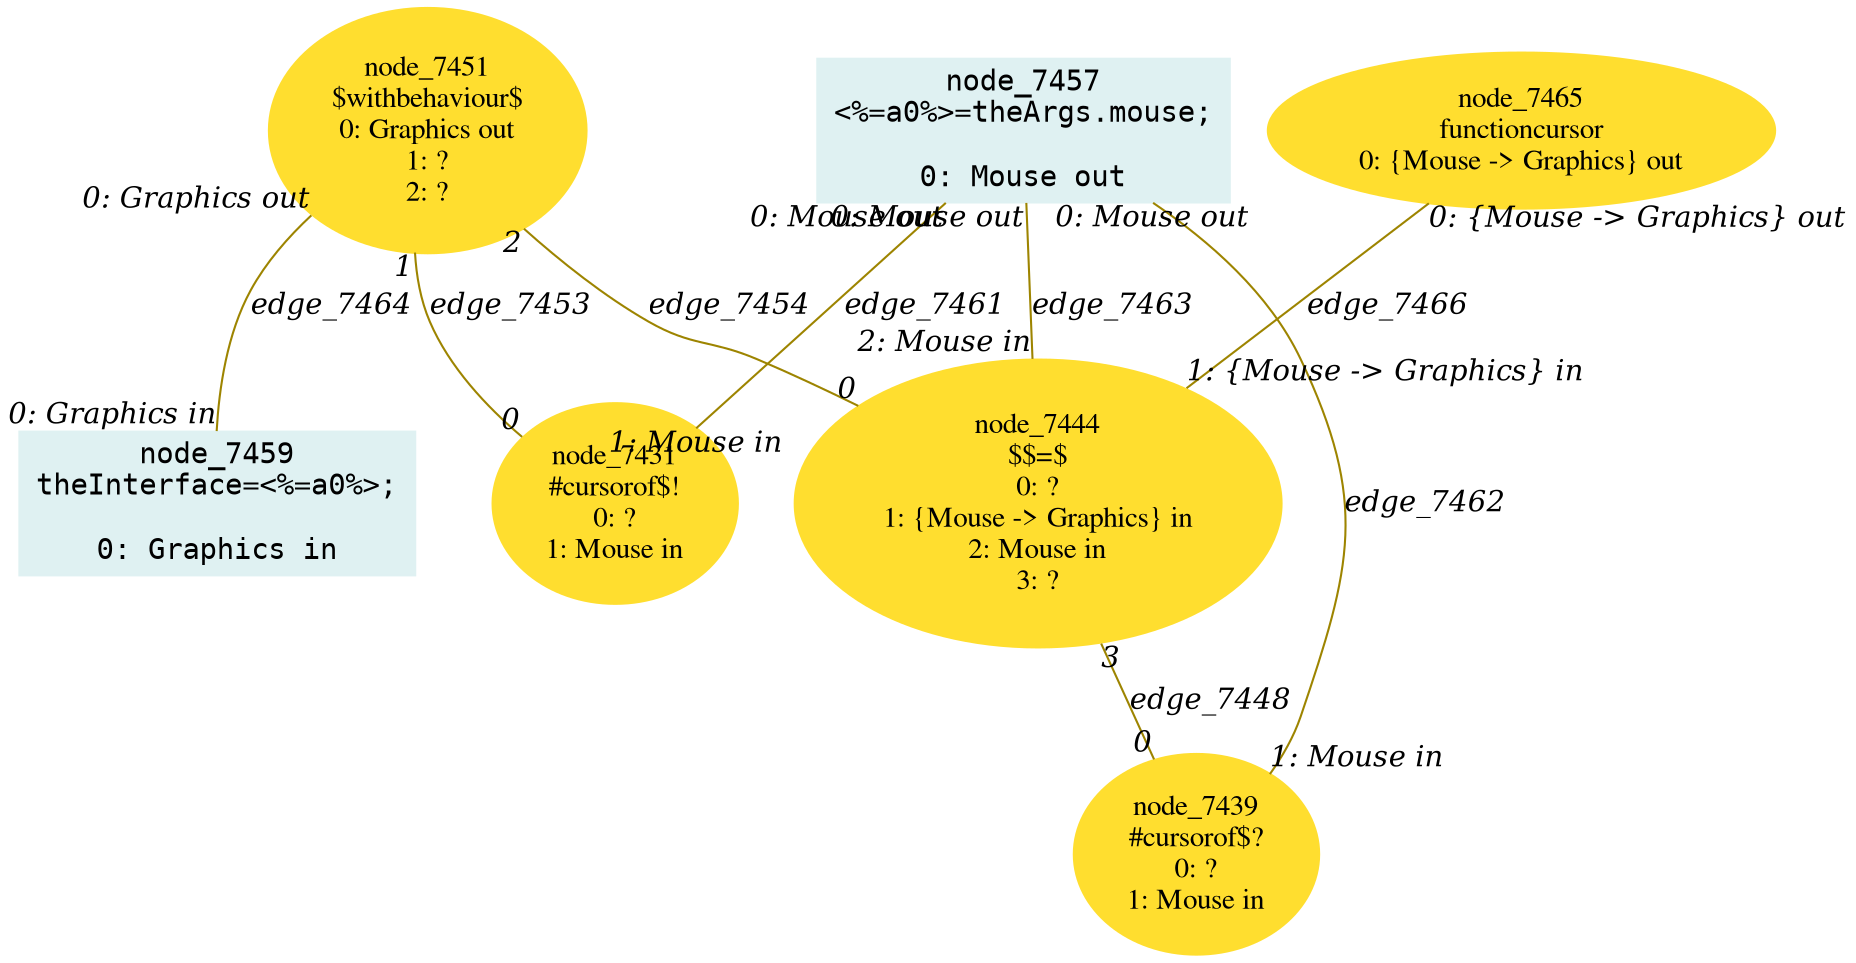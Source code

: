 digraph g{node_7431 [shape="ellipse", style="filled", color="#ffde2f", fontname="Times", label="node_7431
#cursorof$!
0: ?
1: Mouse in" ]
node_7439 [shape="ellipse", style="filled", color="#ffde2f", fontname="Times", label="node_7439
#cursorof$?
0: ?
1: Mouse in" ]
node_7444 [shape="ellipse", style="filled", color="#ffde2f", fontname="Times", label="node_7444
$$=$
0: ?
1: {Mouse -> Graphics} in
2: Mouse in
3: ?" ]
node_7451 [shape="ellipse", style="filled", color="#ffde2f", fontname="Times", label="node_7451
$withbehaviour$
0: Graphics out
1: ?
2: ?" ]
node_7457 [shape="box", style="filled", color="#dff1f2", fontname="Courier", label="node_7457
<%=a0%>=theArgs.mouse;

0: Mouse out" ]
node_7459 [shape="box", style="filled", color="#dff1f2", fontname="Courier", label="node_7459
theInterface=<%=a0%>;

0: Graphics in" ]
node_7465 [shape="ellipse", style="filled", color="#ffde2f", fontname="Times", label="node_7465
functioncursor
0: {Mouse -> Graphics} out" ]
node_7444 -> node_7439 [dir=none, arrowHead=none, fontname="Times-Italic", arrowsize=1, color="#9d8400", label="edge_7448",  headlabel="0", taillabel="3" ]
node_7451 -> node_7431 [dir=none, arrowHead=none, fontname="Times-Italic", arrowsize=1, color="#9d8400", label="edge_7453",  headlabel="0", taillabel="1" ]
node_7451 -> node_7444 [dir=none, arrowHead=none, fontname="Times-Italic", arrowsize=1, color="#9d8400", label="edge_7454",  headlabel="0", taillabel="2" ]
node_7457 -> node_7431 [dir=none, arrowHead=none, fontname="Times-Italic", arrowsize=1, color="#9d8400", label="edge_7461",  headlabel="1: Mouse in", taillabel="0: Mouse out" ]
node_7457 -> node_7439 [dir=none, arrowHead=none, fontname="Times-Italic", arrowsize=1, color="#9d8400", label="edge_7462",  headlabel="1: Mouse in", taillabel="0: Mouse out" ]
node_7457 -> node_7444 [dir=none, arrowHead=none, fontname="Times-Italic", arrowsize=1, color="#9d8400", label="edge_7463",  headlabel="2: Mouse in", taillabel="0: Mouse out" ]
node_7451 -> node_7459 [dir=none, arrowHead=none, fontname="Times-Italic", arrowsize=1, color="#9d8400", label="edge_7464",  headlabel="0: Graphics in", taillabel="0: Graphics out" ]
node_7465 -> node_7444 [dir=none, arrowHead=none, fontname="Times-Italic", arrowsize=1, color="#9d8400", label="edge_7466",  headlabel="1: {Mouse -> Graphics} in", taillabel="0: {Mouse -> Graphics} out" ]
}